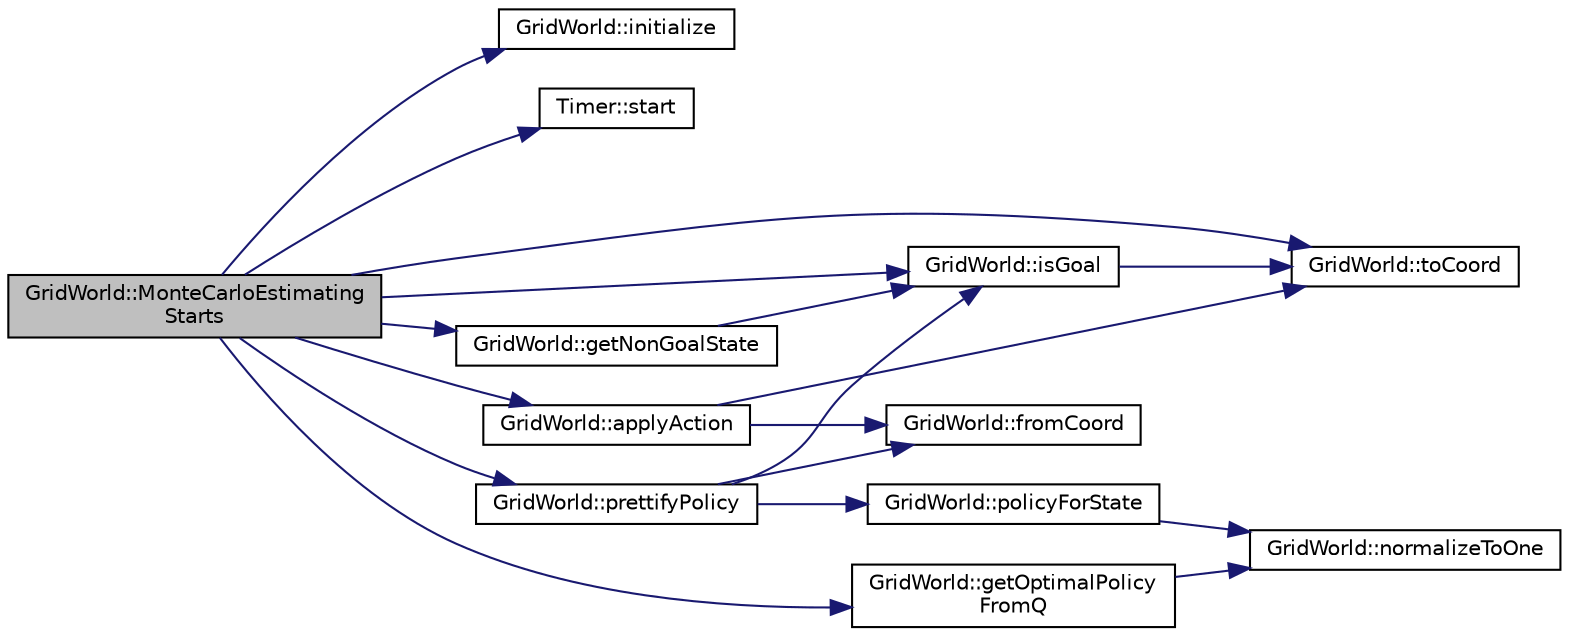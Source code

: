 digraph "GridWorld::MonteCarloEstimatingStarts"
{
  bgcolor="transparent";
  edge [fontname="Helvetica",fontsize="10",labelfontname="Helvetica",labelfontsize="10"];
  node [fontname="Helvetica",fontsize="10",shape=record];
  rankdir="LR";
  Node118 [label="GridWorld::MonteCarloEstimating\lStarts",height=0.2,width=0.4,color="black", fillcolor="grey75", style="filled", fontcolor="black"];
  Node118 -> Node119 [color="midnightblue",fontsize="10",style="solid",fontname="Helvetica"];
  Node119 [label="GridWorld::initialize",height=0.2,width=0.4,color="black",URL="$classGridWorld.html#af510ea48d57d45874a0dfeb2b7ffd518"];
  Node118 -> Node120 [color="midnightblue",fontsize="10",style="solid",fontname="Helvetica"];
  Node120 [label="Timer::start",height=0.2,width=0.4,color="black",URL="$classTimer.html#a3a8b5272198d029779dc9302a54305a8",tooltip="Start the timer. "];
  Node118 -> Node121 [color="midnightblue",fontsize="10",style="solid",fontname="Helvetica"];
  Node121 [label="GridWorld::getNonGoalState",height=0.2,width=0.4,color="black",URL="$classGridWorld.html#a32bc48e56c9a7163d2fbf917df9d35c0",tooltip="Selects a random non-goal state. "];
  Node121 -> Node122 [color="midnightblue",fontsize="10",style="solid",fontname="Helvetica"];
  Node122 [label="GridWorld::isGoal",height=0.2,width=0.4,color="black",URL="$classGridWorld.html#a202b7bda8938f3c641c2812dcc9b5ac1",tooltip="Informs whether a state is a goal state in the grid world. "];
  Node122 -> Node123 [color="midnightblue",fontsize="10",style="solid",fontname="Helvetica"];
  Node123 [label="GridWorld::toCoord",height=0.2,width=0.4,color="black",URL="$classGridWorld.html#a03d2aaf35961c3e190e4b7ab12f76e4d",tooltip="Transforms a raster coordinate from the grid world into its corresponding row x column representation..."];
  Node118 -> Node124 [color="midnightblue",fontsize="10",style="solid",fontname="Helvetica"];
  Node124 [label="GridWorld::applyAction",height=0.2,width=0.4,color="black",URL="$classGridWorld.html#aee5066a1ae4ad067c4ac846c6ed15dea",tooltip="Returns the next state that results from applying an action to a state. "];
  Node124 -> Node123 [color="midnightblue",fontsize="10",style="solid",fontname="Helvetica"];
  Node124 -> Node125 [color="midnightblue",fontsize="10",style="solid",fontname="Helvetica"];
  Node125 [label="GridWorld::fromCoord",height=0.2,width=0.4,color="black",URL="$classGridWorld.html#a5241a21b520fc8c9d4c0110de285aec1",tooltip="Transforms row x column coordinates from the grid world into a raster representation. "];
  Node118 -> Node122 [color="midnightblue",fontsize="10",style="solid",fontname="Helvetica"];
  Node118 -> Node123 [color="midnightblue",fontsize="10",style="solid",fontname="Helvetica"];
  Node118 -> Node126 [color="midnightblue",fontsize="10",style="solid",fontname="Helvetica"];
  Node126 [label="GridWorld::getOptimalPolicy\lFromQ",height=0.2,width=0.4,color="black",URL="$classGridWorld.html#a4b12faf8f8641b38927715622a2852c2",tooltip="Updates the policy matrix according to the action values from the Q matrix. "];
  Node126 -> Node127 [color="midnightblue",fontsize="10",style="solid",fontname="Helvetica"];
  Node127 [label="GridWorld::normalizeToOne",height=0.2,width=0.4,color="black",URL="$classGridWorld.html#adf34e6f50b2369c06afdfc8c1ff70caf",tooltip="Normalizes a matriz so its sum equals 1. "];
  Node118 -> Node128 [color="midnightblue",fontsize="10",style="solid",fontname="Helvetica"];
  Node128 [label="GridWorld::prettifyPolicy",height=0.2,width=0.4,color="black",URL="$classGridWorld.html#a9dfe466eee829e7d1b8315b789078be9"];
  Node128 -> Node125 [color="midnightblue",fontsize="10",style="solid",fontname="Helvetica"];
  Node128 -> Node122 [color="midnightblue",fontsize="10",style="solid",fontname="Helvetica"];
  Node128 -> Node129 [color="midnightblue",fontsize="10",style="solid",fontname="Helvetica"];
  Node129 [label="GridWorld::policyForState",height=0.2,width=0.4,color="black",URL="$classGridWorld.html#a483bf6d05d61a8e14f0fab04273d8593",tooltip="Gets the policy for state s "];
  Node129 -> Node127 [color="midnightblue",fontsize="10",style="solid",fontname="Helvetica"];
}
